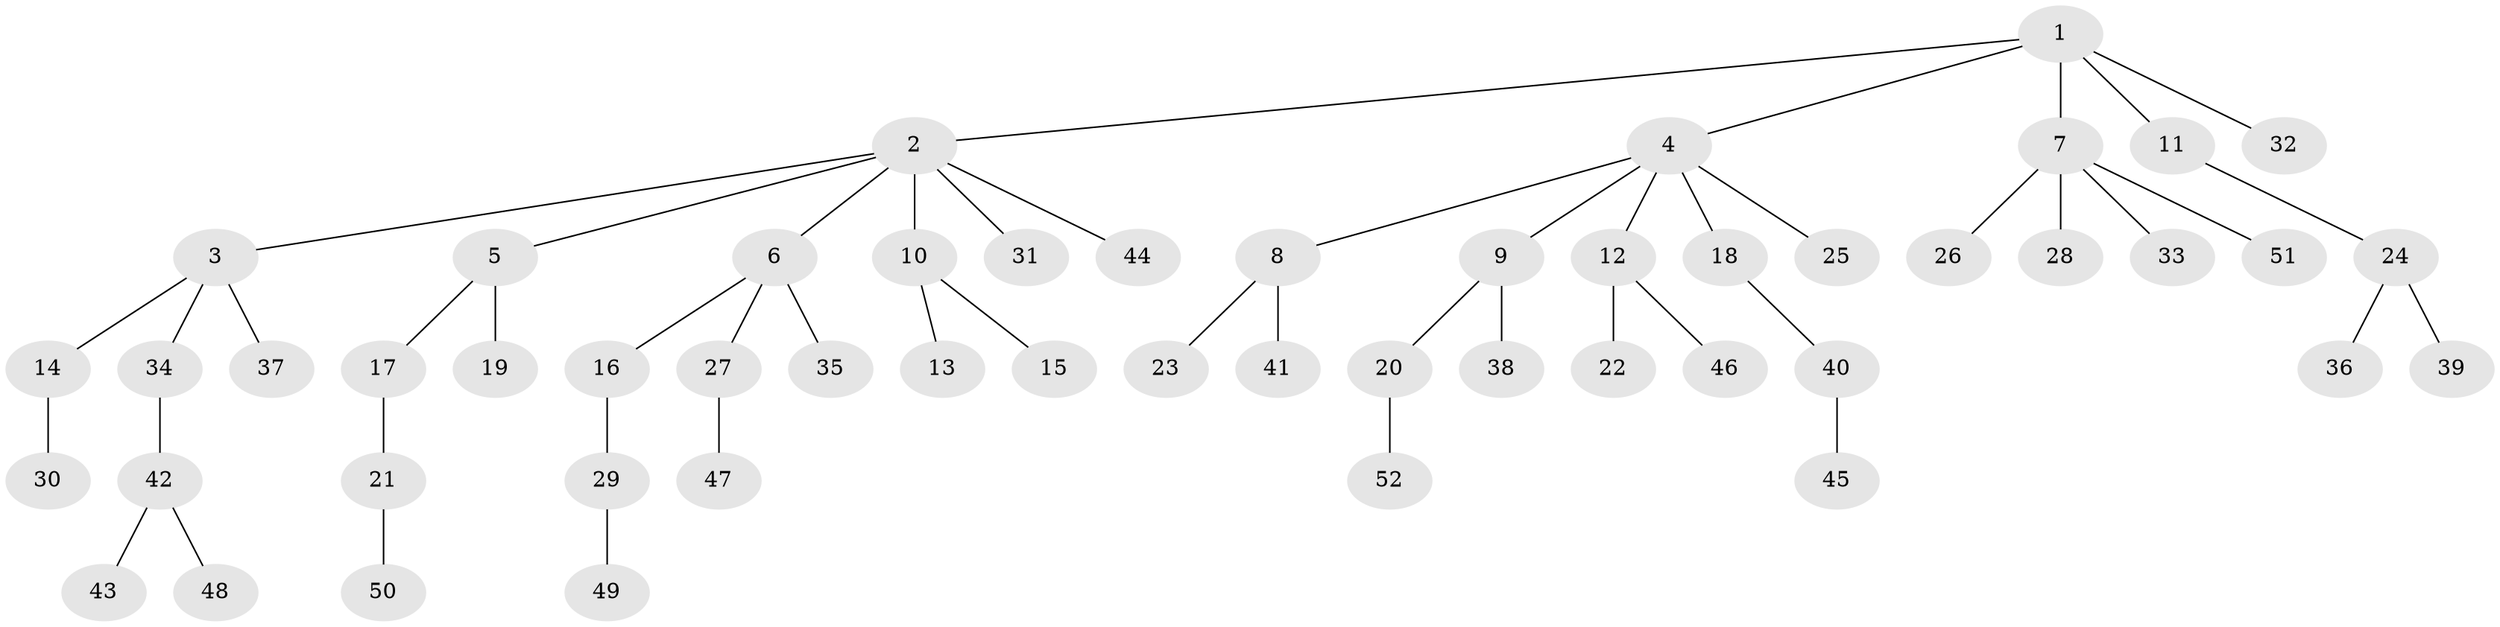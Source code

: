 // coarse degree distribution, {4: 0.08571428571428572, 8: 0.02857142857142857, 7: 0.02857142857142857, 3: 0.08571428571428572, 2: 0.14285714285714285, 1: 0.6285714285714286}
// Generated by graph-tools (version 1.1) at 2025/42/03/06/25 10:42:04]
// undirected, 52 vertices, 51 edges
graph export_dot {
graph [start="1"]
  node [color=gray90,style=filled];
  1;
  2;
  3;
  4;
  5;
  6;
  7;
  8;
  9;
  10;
  11;
  12;
  13;
  14;
  15;
  16;
  17;
  18;
  19;
  20;
  21;
  22;
  23;
  24;
  25;
  26;
  27;
  28;
  29;
  30;
  31;
  32;
  33;
  34;
  35;
  36;
  37;
  38;
  39;
  40;
  41;
  42;
  43;
  44;
  45;
  46;
  47;
  48;
  49;
  50;
  51;
  52;
  1 -- 2;
  1 -- 4;
  1 -- 7;
  1 -- 11;
  1 -- 32;
  2 -- 3;
  2 -- 5;
  2 -- 6;
  2 -- 10;
  2 -- 31;
  2 -- 44;
  3 -- 14;
  3 -- 34;
  3 -- 37;
  4 -- 8;
  4 -- 9;
  4 -- 12;
  4 -- 18;
  4 -- 25;
  5 -- 17;
  5 -- 19;
  6 -- 16;
  6 -- 27;
  6 -- 35;
  7 -- 26;
  7 -- 28;
  7 -- 33;
  7 -- 51;
  8 -- 23;
  8 -- 41;
  9 -- 20;
  9 -- 38;
  10 -- 13;
  10 -- 15;
  11 -- 24;
  12 -- 22;
  12 -- 46;
  14 -- 30;
  16 -- 29;
  17 -- 21;
  18 -- 40;
  20 -- 52;
  21 -- 50;
  24 -- 36;
  24 -- 39;
  27 -- 47;
  29 -- 49;
  34 -- 42;
  40 -- 45;
  42 -- 43;
  42 -- 48;
}
